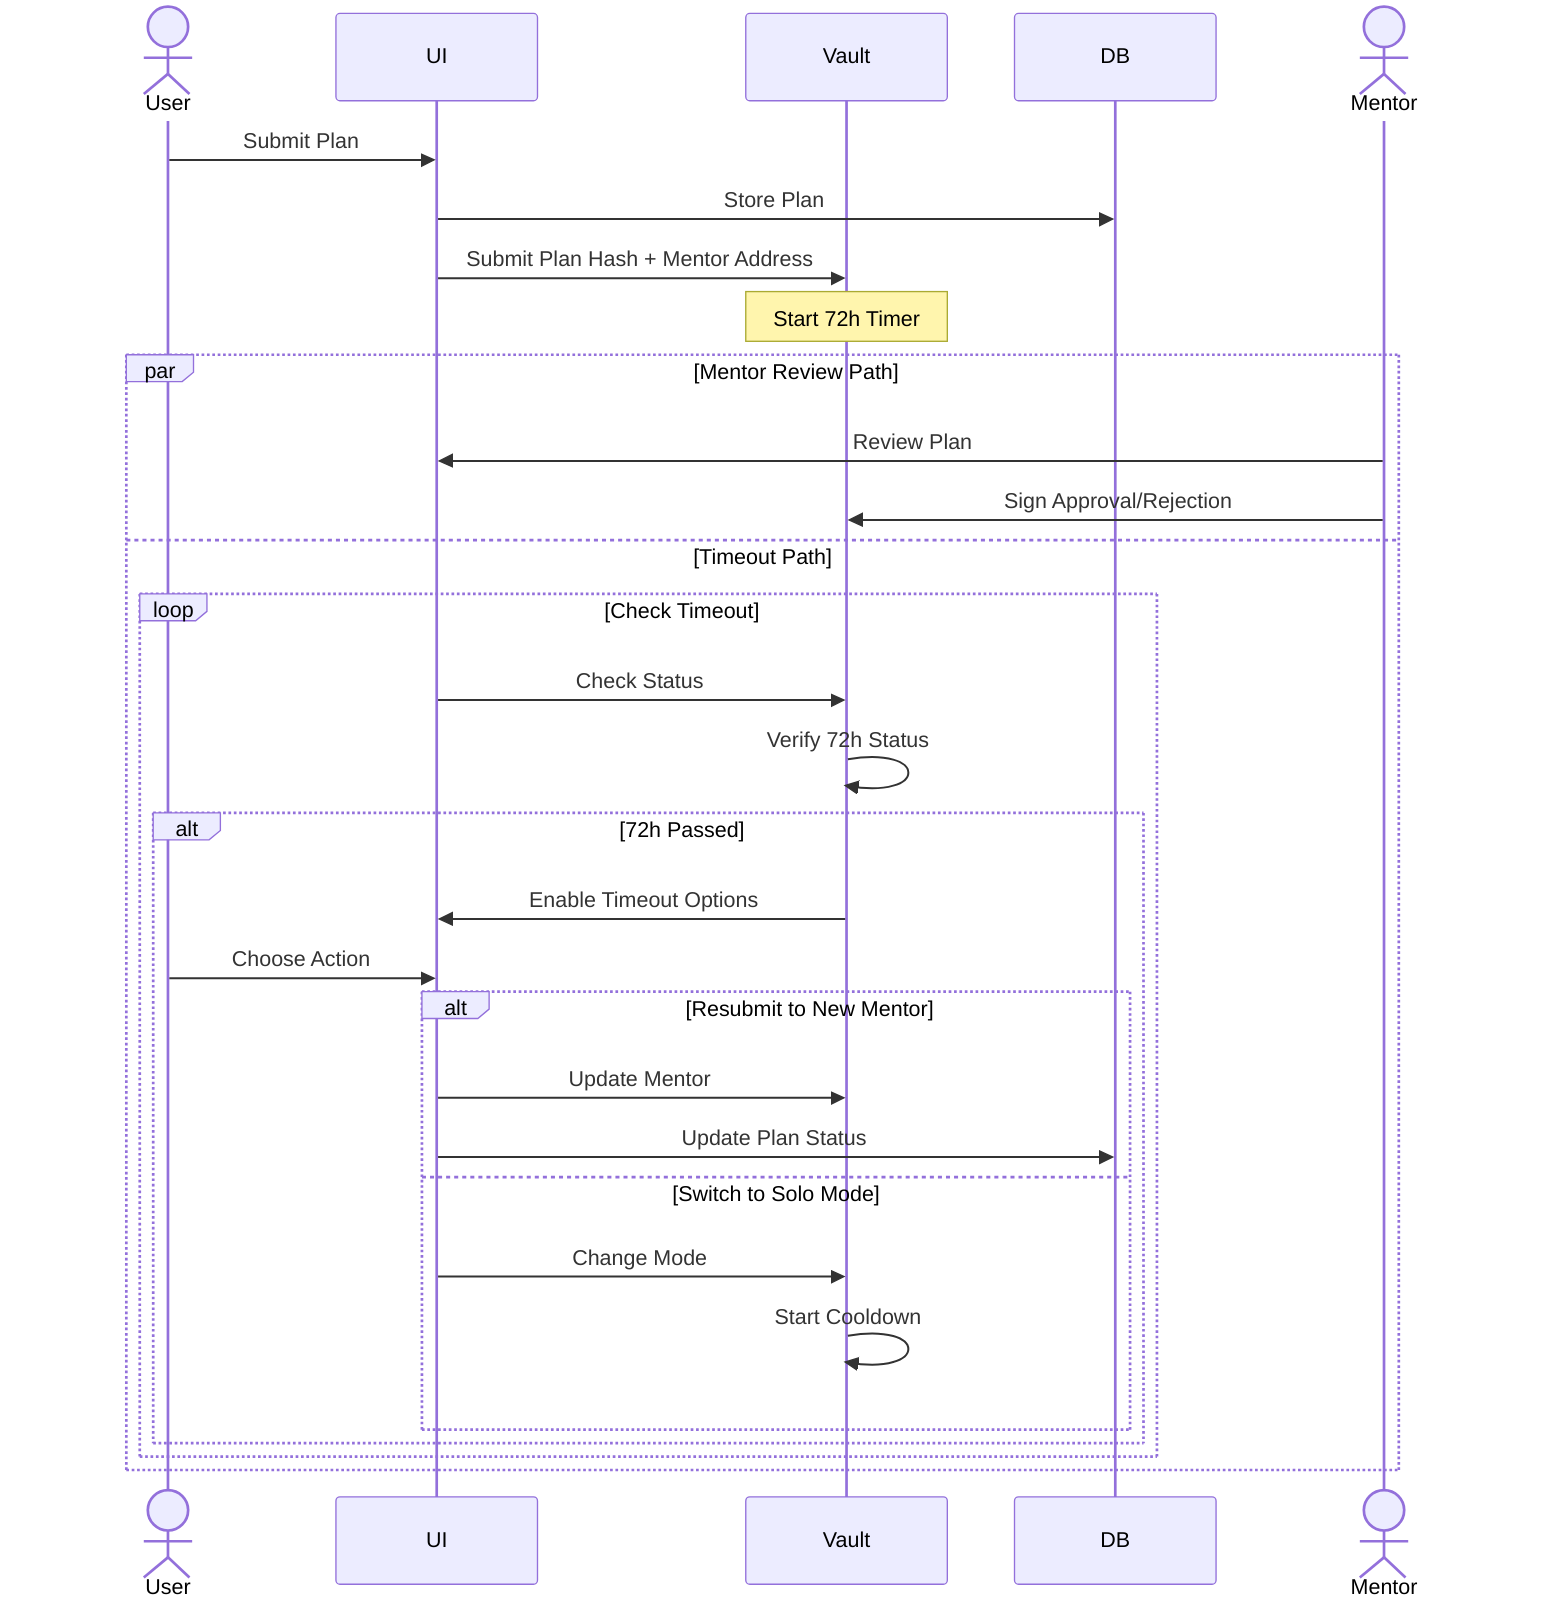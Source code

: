 sequenceDiagram
    actor User
    participant UI
    participant Vault
    participant DB
    actor Mentor

    User->>UI: Submit Plan
    UI->>DB: Store Plan
    UI->>Vault: Submit Plan Hash + Mentor Address
    Note over Vault: Start 72h Timer

    par Mentor Review Path
        Mentor->>UI: Review Plan
        Mentor->>Vault: Sign Approval/Rejection
    and Timeout Path
        loop Check Timeout
            UI->>Vault: Check Status
            Vault->>Vault: Verify 72h Status
            alt 72h Passed
                Vault->>UI: Enable Timeout Options
                User->>UI: Choose Action
                alt Resubmit to New Mentor
                    UI->>Vault: Update Mentor
                    UI->>DB: Update Plan Status
                else Switch to Solo Mode
                    UI->>Vault: Change Mode
                    Vault->>Vault: Start Cooldown
                end
            end
        end
    end